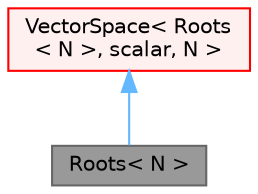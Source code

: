 digraph "Roots&lt; N &gt;"
{
 // LATEX_PDF_SIZE
  bgcolor="transparent";
  edge [fontname=Helvetica,fontsize=10,labelfontname=Helvetica,labelfontsize=10];
  node [fontname=Helvetica,fontsize=10,shape=box,height=0.2,width=0.4];
  Node1 [id="Node000001",label="Roots\< N \>",height=0.2,width=0.4,color="gray40", fillcolor="grey60", style="filled", fontcolor="black",tooltip="Templated storage for the roots of polynomial equations, plus flags to indicate the nature of the roo..."];
  Node2 -> Node1 [id="edge1_Node000001_Node000002",dir="back",color="steelblue1",style="solid",tooltip=" "];
  Node2 [id="Node000002",label="VectorSpace\< Roots\l\< N \>, scalar, N \>",height=0.2,width=0.4,color="red", fillcolor="#FFF0F0", style="filled",URL="$classFoam_1_1VectorSpace.html",tooltip=" "];
}
